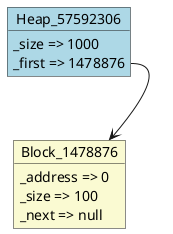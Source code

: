 @startuml object
object Heap_57592306#LightBlue {
  _size => 1000
  _first => 1478876
}
object Block_1478876#LightGoldenRodYellow {
  _address => 0
  _size => 100
  _next => null
}
Heap_57592306::_first --> Block_1478876
@enduml
